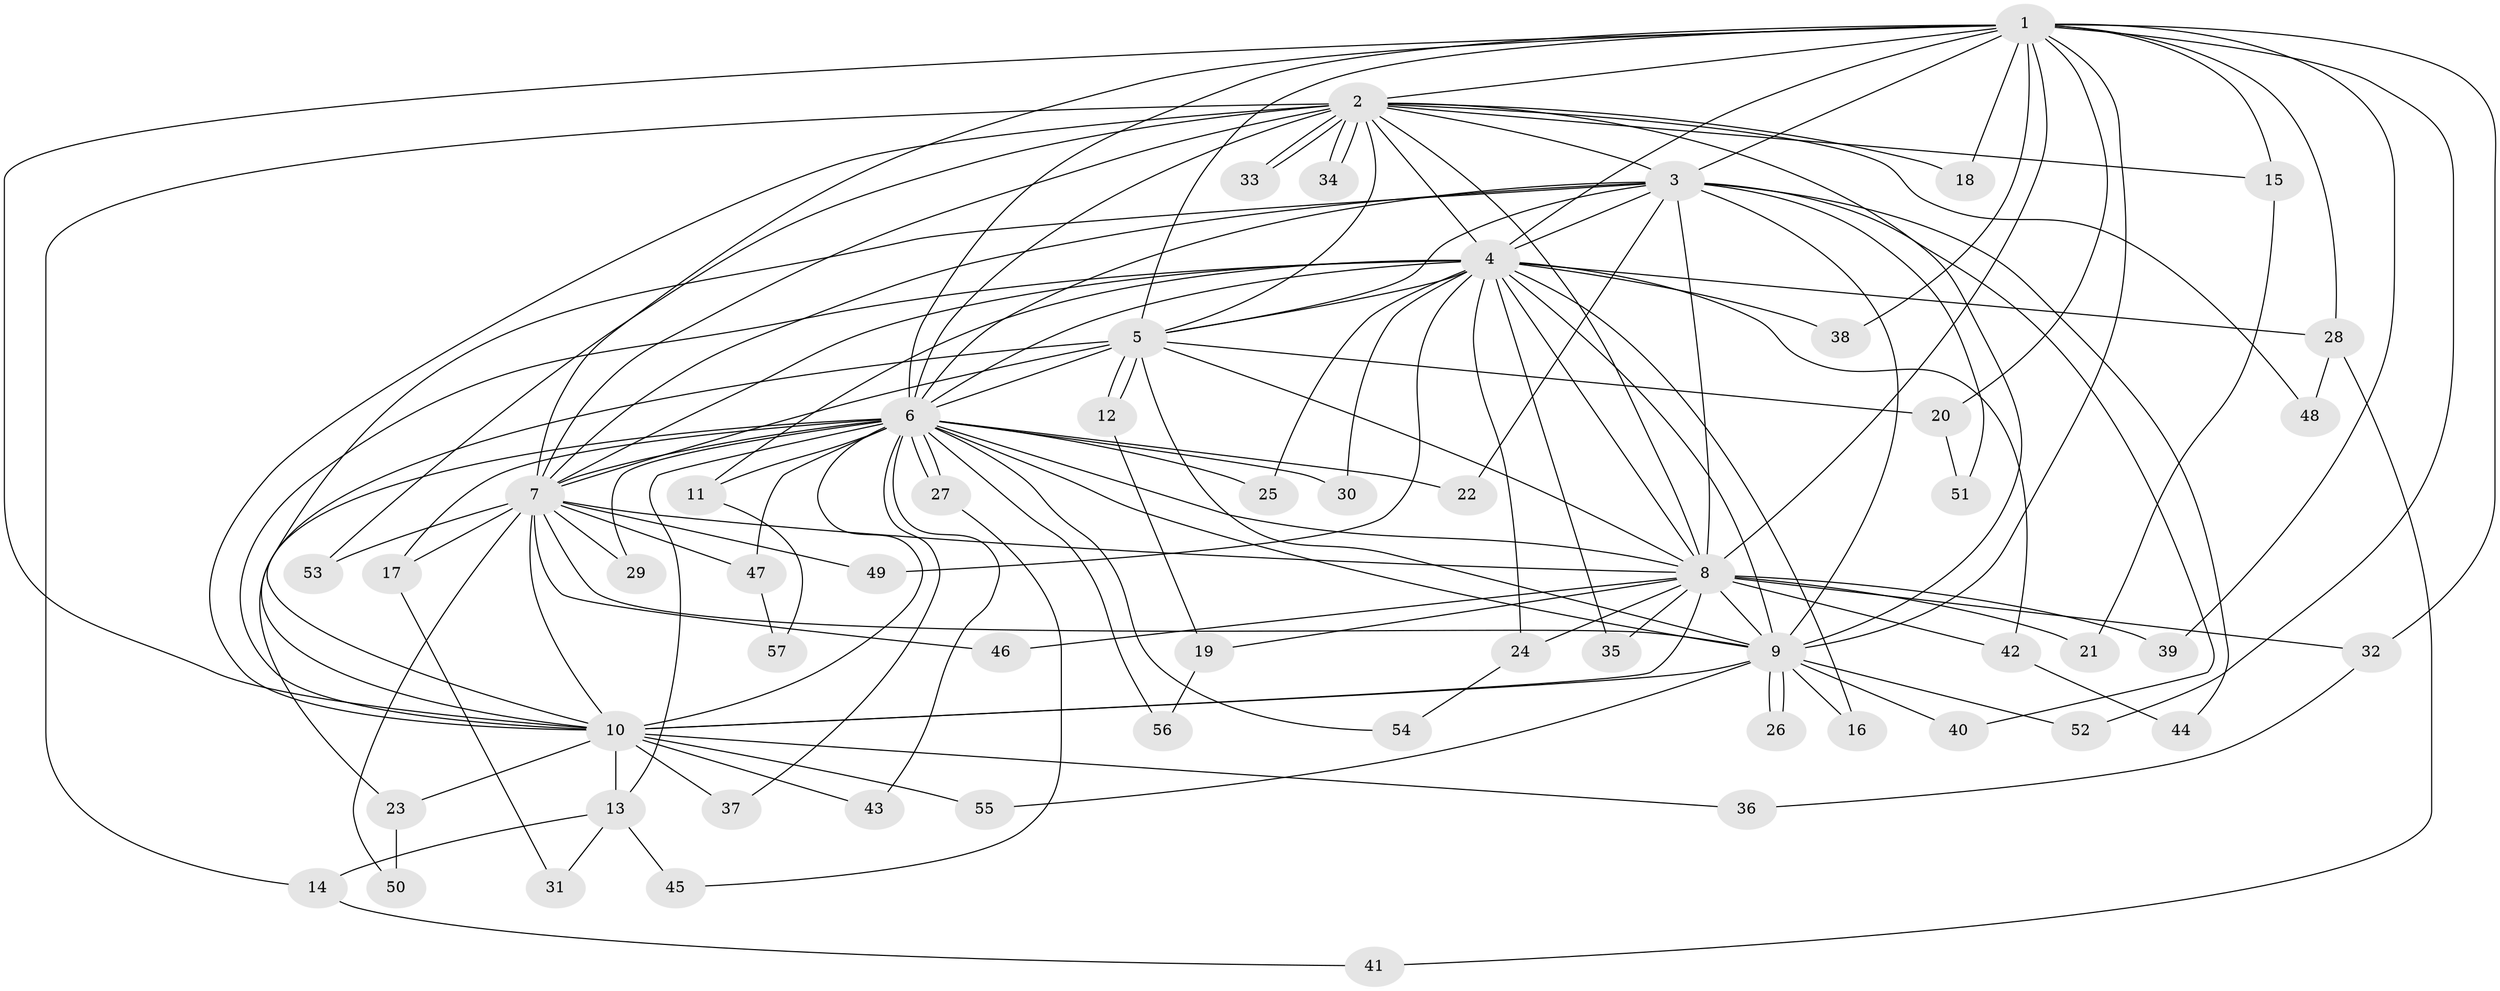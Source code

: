 // Generated by graph-tools (version 1.1) at 2025/49/03/09/25 03:49:33]
// undirected, 57 vertices, 139 edges
graph export_dot {
graph [start="1"]
  node [color=gray90,style=filled];
  1;
  2;
  3;
  4;
  5;
  6;
  7;
  8;
  9;
  10;
  11;
  12;
  13;
  14;
  15;
  16;
  17;
  18;
  19;
  20;
  21;
  22;
  23;
  24;
  25;
  26;
  27;
  28;
  29;
  30;
  31;
  32;
  33;
  34;
  35;
  36;
  37;
  38;
  39;
  40;
  41;
  42;
  43;
  44;
  45;
  46;
  47;
  48;
  49;
  50;
  51;
  52;
  53;
  54;
  55;
  56;
  57;
  1 -- 2;
  1 -- 3;
  1 -- 4;
  1 -- 5;
  1 -- 6;
  1 -- 7;
  1 -- 8;
  1 -- 9;
  1 -- 10;
  1 -- 15;
  1 -- 18;
  1 -- 20;
  1 -- 28;
  1 -- 32;
  1 -- 38;
  1 -- 39;
  1 -- 52;
  2 -- 3;
  2 -- 4;
  2 -- 5;
  2 -- 6;
  2 -- 7;
  2 -- 8;
  2 -- 9;
  2 -- 10;
  2 -- 14;
  2 -- 15;
  2 -- 18;
  2 -- 33;
  2 -- 33;
  2 -- 34;
  2 -- 34;
  2 -- 48;
  2 -- 53;
  3 -- 4;
  3 -- 5;
  3 -- 6;
  3 -- 7;
  3 -- 8;
  3 -- 9;
  3 -- 10;
  3 -- 22;
  3 -- 40;
  3 -- 44;
  3 -- 51;
  4 -- 5;
  4 -- 6;
  4 -- 7;
  4 -- 8;
  4 -- 9;
  4 -- 10;
  4 -- 11;
  4 -- 16;
  4 -- 24;
  4 -- 25;
  4 -- 28;
  4 -- 30;
  4 -- 35;
  4 -- 38;
  4 -- 42;
  4 -- 49;
  5 -- 6;
  5 -- 7;
  5 -- 8;
  5 -- 9;
  5 -- 10;
  5 -- 12;
  5 -- 12;
  5 -- 20;
  6 -- 7;
  6 -- 8;
  6 -- 9;
  6 -- 10;
  6 -- 11;
  6 -- 13;
  6 -- 17;
  6 -- 22;
  6 -- 23;
  6 -- 25;
  6 -- 27;
  6 -- 27;
  6 -- 29;
  6 -- 30;
  6 -- 37;
  6 -- 43;
  6 -- 47;
  6 -- 54;
  6 -- 56;
  7 -- 8;
  7 -- 9;
  7 -- 10;
  7 -- 17;
  7 -- 29;
  7 -- 46;
  7 -- 47;
  7 -- 49;
  7 -- 50;
  7 -- 53;
  8 -- 9;
  8 -- 10;
  8 -- 19;
  8 -- 21;
  8 -- 24;
  8 -- 32;
  8 -- 35;
  8 -- 39;
  8 -- 42;
  8 -- 46;
  9 -- 10;
  9 -- 16;
  9 -- 26;
  9 -- 26;
  9 -- 40;
  9 -- 52;
  9 -- 55;
  10 -- 13;
  10 -- 23;
  10 -- 36;
  10 -- 37;
  10 -- 43;
  10 -- 55;
  11 -- 57;
  12 -- 19;
  13 -- 14;
  13 -- 31;
  13 -- 45;
  14 -- 41;
  15 -- 21;
  17 -- 31;
  19 -- 56;
  20 -- 51;
  23 -- 50;
  24 -- 54;
  27 -- 45;
  28 -- 41;
  28 -- 48;
  32 -- 36;
  42 -- 44;
  47 -- 57;
}
